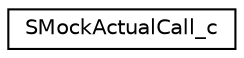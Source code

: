 digraph "Graphical Class Hierarchy"
{
 // LATEX_PDF_SIZE
  edge [fontname="Helvetica",fontsize="10",labelfontname="Helvetica",labelfontsize="10"];
  node [fontname="Helvetica",fontsize="10",shape=record];
  rankdir="LR";
  Node0 [label="SMockActualCall_c",height=0.2,width=0.4,color="black", fillcolor="white", style="filled",URL="$structSMockActualCall__c.html",tooltip=" "];
}
